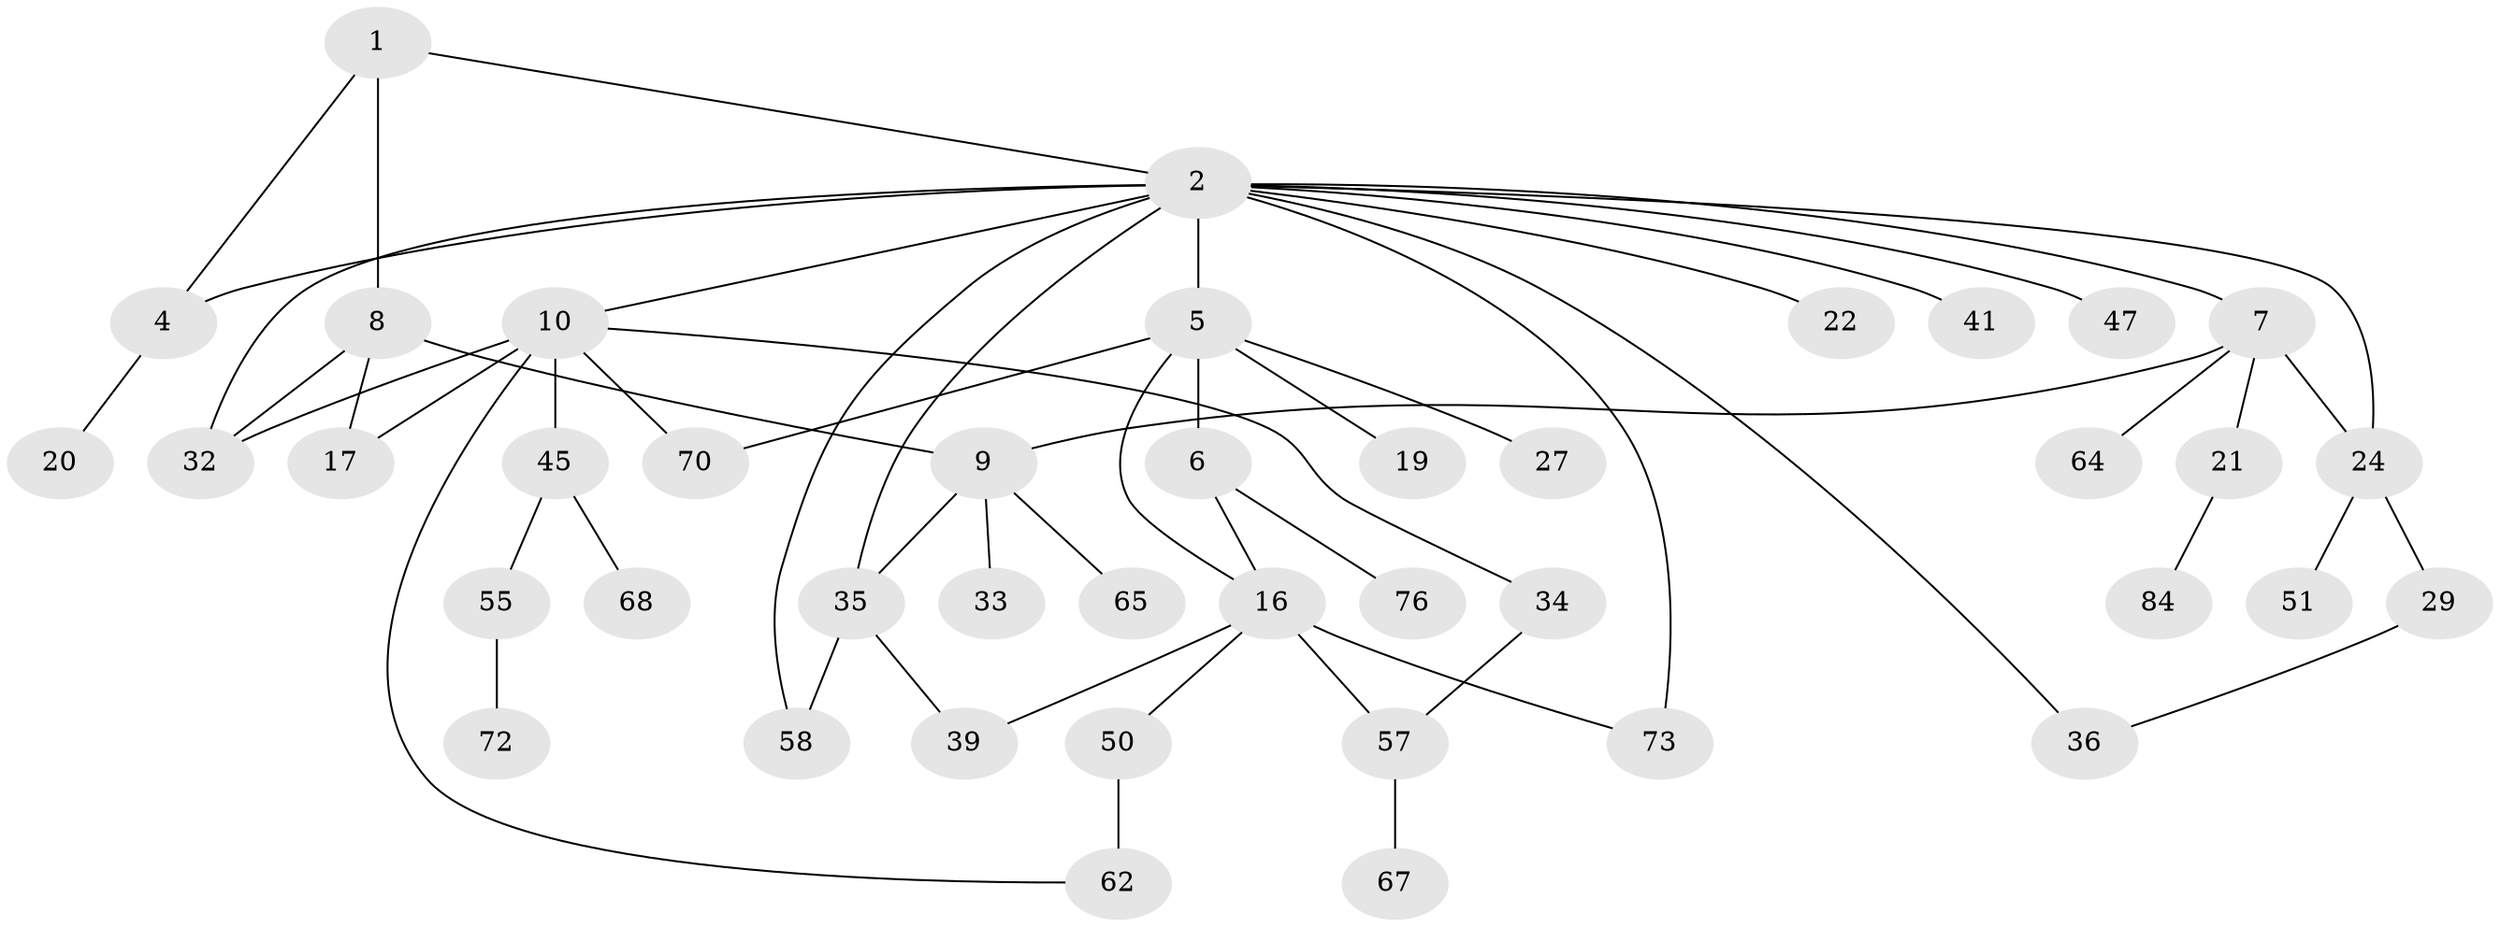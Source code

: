 // original degree distribution, {4: 0.08333333333333333, 9: 0.011904761904761904, 8: 0.011904761904761904, 3: 0.2261904761904762, 5: 0.05952380952380952, 6: 0.023809523809523808, 2: 0.2857142857142857, 1: 0.2976190476190476}
// Generated by graph-tools (version 1.1) at 2025/13/03/09/25 04:13:29]
// undirected, 42 vertices, 56 edges
graph export_dot {
graph [start="1"]
  node [color=gray90,style=filled];
  1 [super="+37"];
  2 [super="+11+3+42+18+26"];
  4 [super="+14"];
  5 [super="+15+13"];
  6;
  7 [super="+79+53+46"];
  8 [super="+30"];
  9 [super="+31+52"];
  10 [super="+12"];
  16 [super="+28+25"];
  17;
  19;
  20 [super="+54"];
  21;
  22;
  24;
  27;
  29;
  32 [super="+74"];
  33;
  34;
  35;
  36 [super="+69"];
  39;
  41 [super="+43"];
  45;
  47;
  50 [super="+75"];
  51;
  55 [super="+56+63"];
  57;
  58;
  62;
  64;
  65 [super="+83"];
  67;
  68;
  70;
  72;
  73 [super="+80"];
  76;
  84;
  1 -- 2;
  1 -- 8;
  1 -- 4;
  2 -- 47;
  2 -- 36;
  2 -- 22;
  2 -- 58;
  2 -- 5 [weight=5];
  2 -- 32 [weight=2];
  2 -- 4;
  2 -- 7;
  2 -- 73 [weight=2];
  2 -- 10;
  2 -- 24;
  2 -- 41;
  2 -- 35;
  4 -- 20;
  5 -- 6;
  5 -- 16 [weight=2];
  5 -- 27;
  5 -- 19;
  5 -- 70;
  6 -- 76;
  6 -- 16;
  7 -- 21;
  7 -- 24;
  7 -- 64;
  7 -- 9;
  8 -- 9;
  8 -- 17;
  8 -- 32;
  9 -- 33;
  9 -- 65;
  9 -- 35;
  10 -- 17;
  10 -- 32;
  10 -- 34;
  10 -- 62;
  10 -- 45;
  10 -- 70;
  16 -- 57;
  16 -- 39;
  16 -- 73;
  16 -- 50;
  21 -- 84;
  24 -- 29;
  24 -- 51;
  29 -- 36;
  34 -- 57;
  35 -- 39;
  35 -- 58;
  45 -- 55;
  45 -- 68;
  50 -- 62 [weight=2];
  55 -- 72;
  57 -- 67;
}
